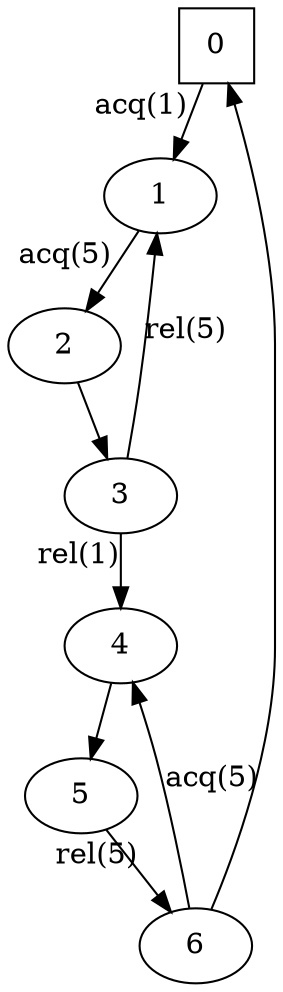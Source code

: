 digraph auto_0{
0[shape=square];
1;
2;
3;
4;
5;
6;
6 -> 4[xlabel="acq(5)"];
6 -> 0;
1 -> 2[xlabel="acq(5)"];
0 -> 1[xlabel="acq(1)"];
2 -> 3;
4 -> 5;
5 -> 6[xlabel="rel(5)"];
3 -> 4[xlabel="rel(1)"];
3 -> 1[xlabel="rel(5)"];
}
